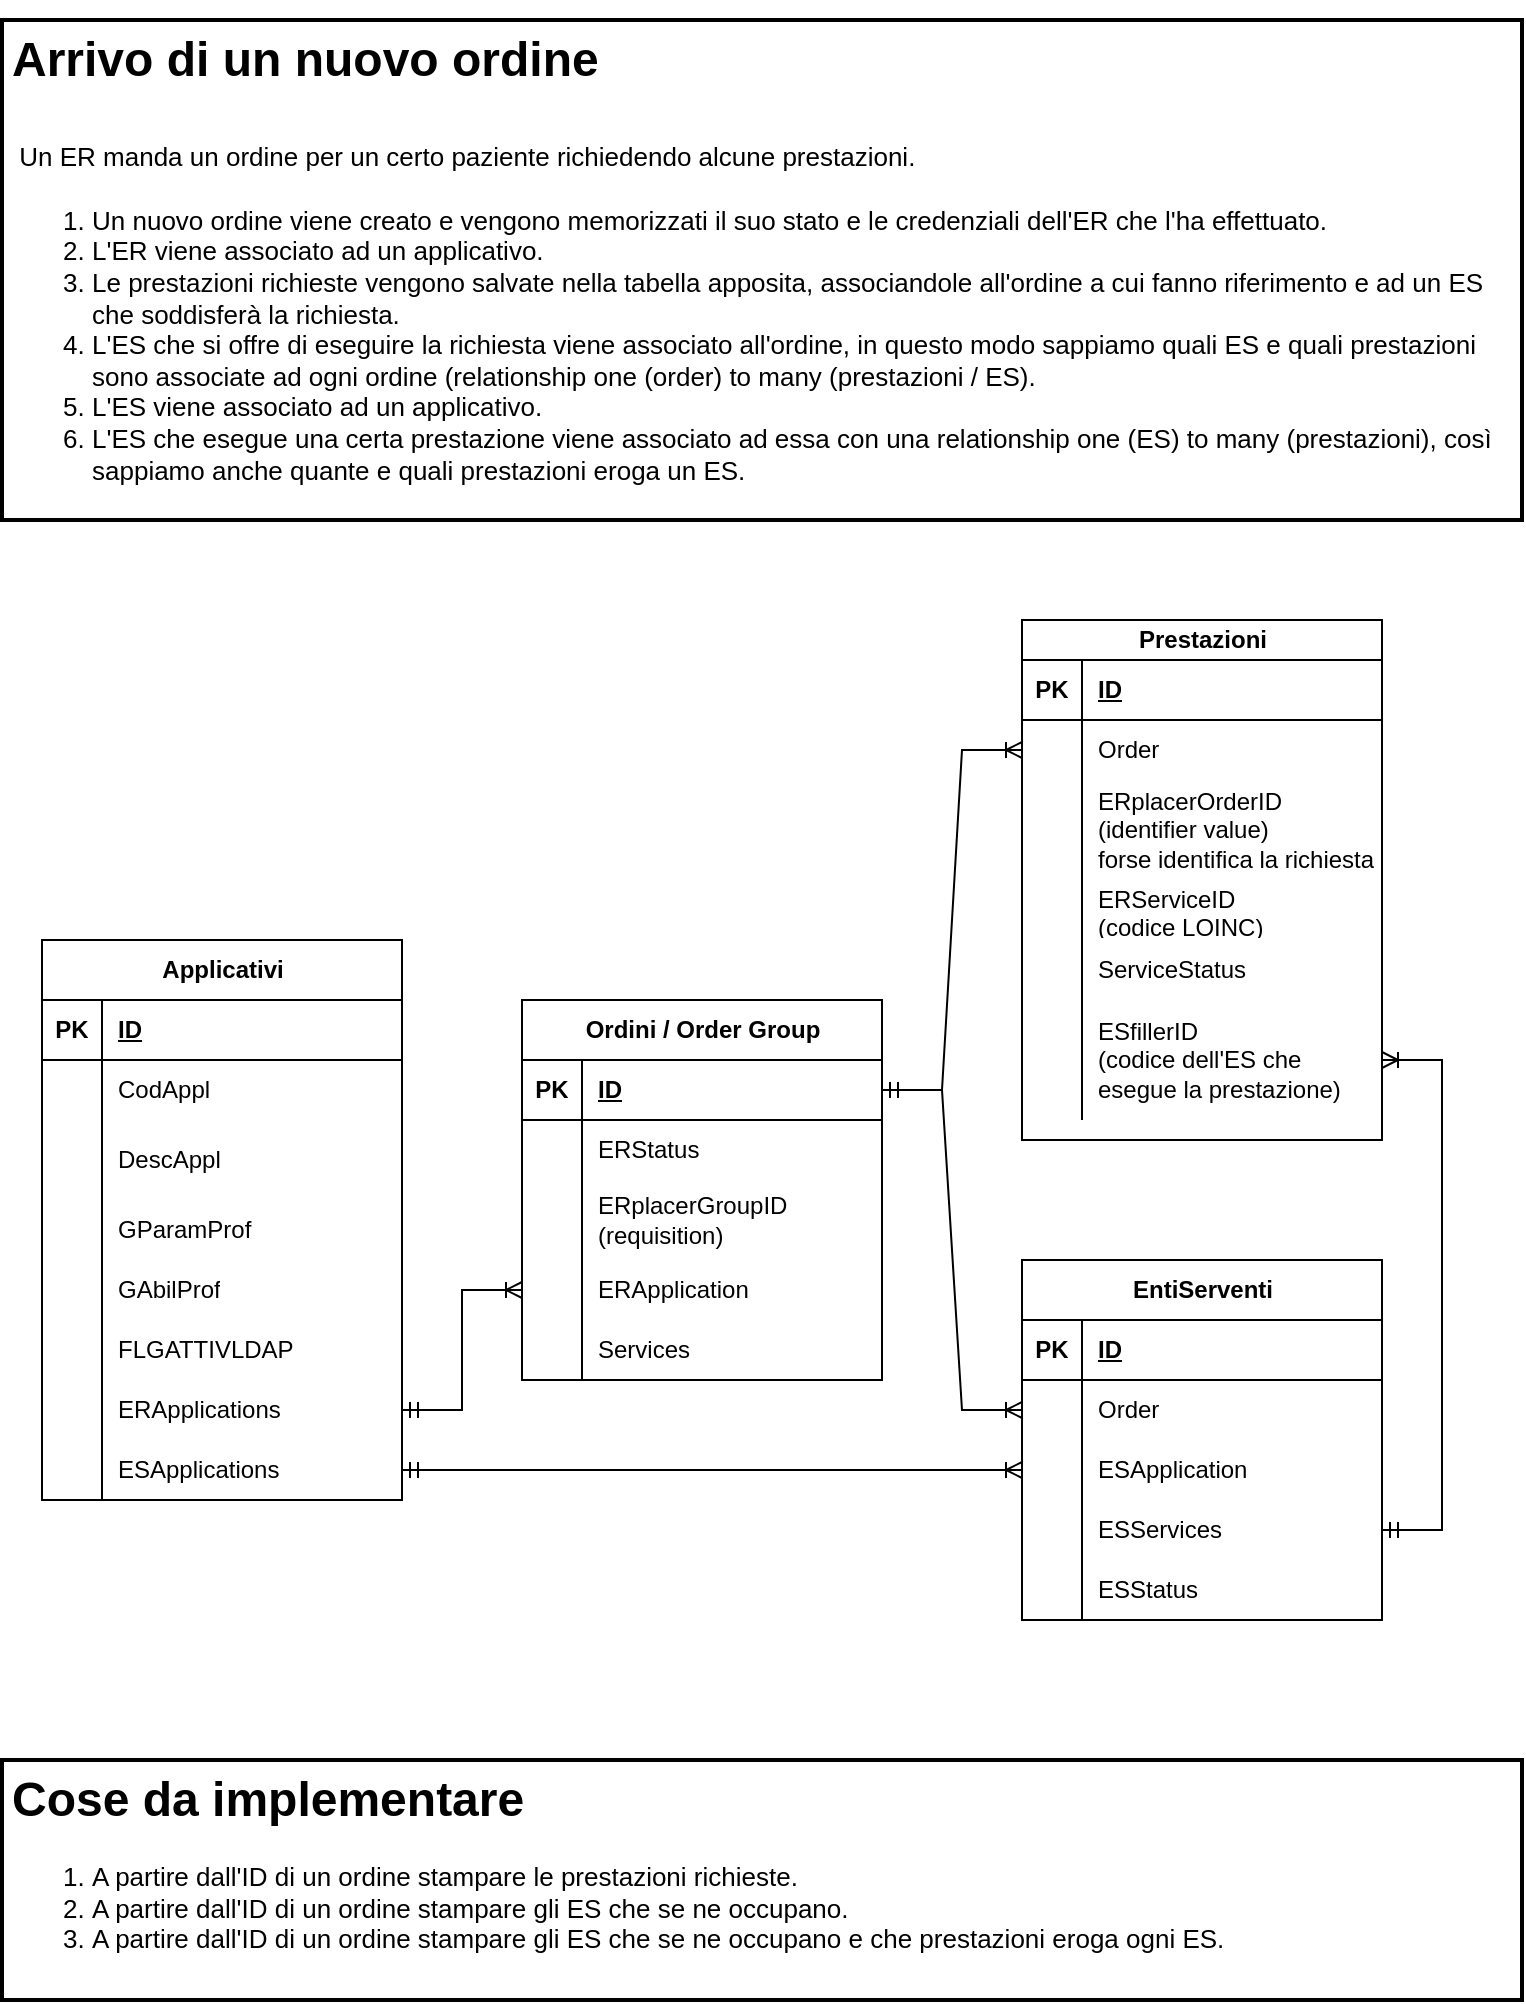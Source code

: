 <mxfile version="21.1.2" type="github">
  <diagram id="C5RBs43oDa-KdzZeNtuy" name="Page-1">
    <mxGraphModel dx="868" dy="952" grid="1" gridSize="10" guides="1" tooltips="1" connect="1" arrows="1" fold="1" page="1" pageScale="1" pageWidth="827" pageHeight="1169" math="0" shadow="0">
      <root>
        <mxCell id="WIyWlLk6GJQsqaUBKTNV-0" />
        <mxCell id="WIyWlLk6GJQsqaUBKTNV-1" parent="WIyWlLk6GJQsqaUBKTNV-0" />
        <mxCell id="ccIGnVdBJyadtBcD3m43-22" value="Prestazioni" style="shape=table;startSize=20;container=1;collapsible=1;childLayout=tableLayout;fixedRows=1;rowLines=0;fontStyle=1;align=center;resizeLast=1;html=1;" vertex="1" parent="WIyWlLk6GJQsqaUBKTNV-1">
          <mxGeometry x="550" y="310" width="180" height="260" as="geometry" />
        </mxCell>
        <mxCell id="ccIGnVdBJyadtBcD3m43-23" value="" style="shape=tableRow;horizontal=0;startSize=0;swimlaneHead=0;swimlaneBody=0;fillColor=none;collapsible=0;dropTarget=0;points=[[0,0.5],[1,0.5]];portConstraint=eastwest;top=0;left=0;right=0;bottom=1;" vertex="1" parent="ccIGnVdBJyadtBcD3m43-22">
          <mxGeometry y="20" width="180" height="30" as="geometry" />
        </mxCell>
        <mxCell id="ccIGnVdBJyadtBcD3m43-24" value="PK" style="shape=partialRectangle;connectable=0;fillColor=none;top=0;left=0;bottom=0;right=0;fontStyle=1;overflow=hidden;whiteSpace=wrap;html=1;" vertex="1" parent="ccIGnVdBJyadtBcD3m43-23">
          <mxGeometry width="30" height="30" as="geometry">
            <mxRectangle width="30" height="30" as="alternateBounds" />
          </mxGeometry>
        </mxCell>
        <mxCell id="ccIGnVdBJyadtBcD3m43-25" value="ID" style="shape=partialRectangle;connectable=0;fillColor=none;top=0;left=0;bottom=0;right=0;align=left;spacingLeft=6;fontStyle=5;overflow=hidden;whiteSpace=wrap;html=1;" vertex="1" parent="ccIGnVdBJyadtBcD3m43-23">
          <mxGeometry x="30" width="150" height="30" as="geometry">
            <mxRectangle width="150" height="30" as="alternateBounds" />
          </mxGeometry>
        </mxCell>
        <mxCell id="ccIGnVdBJyadtBcD3m43-64" value="" style="shape=tableRow;horizontal=0;startSize=0;swimlaneHead=0;swimlaneBody=0;fillColor=none;collapsible=0;dropTarget=0;points=[[0,0.5],[1,0.5]];portConstraint=eastwest;top=0;left=0;right=0;bottom=0;" vertex="1" parent="ccIGnVdBJyadtBcD3m43-22">
          <mxGeometry y="50" width="180" height="30" as="geometry" />
        </mxCell>
        <mxCell id="ccIGnVdBJyadtBcD3m43-65" value="" style="shape=partialRectangle;connectable=0;fillColor=none;top=0;left=0;bottom=0;right=0;editable=1;overflow=hidden;whiteSpace=wrap;html=1;" vertex="1" parent="ccIGnVdBJyadtBcD3m43-64">
          <mxGeometry width="30" height="30" as="geometry">
            <mxRectangle width="30" height="30" as="alternateBounds" />
          </mxGeometry>
        </mxCell>
        <mxCell id="ccIGnVdBJyadtBcD3m43-66" value="Order" style="shape=partialRectangle;connectable=0;fillColor=none;top=0;left=0;bottom=0;right=0;align=left;spacingLeft=6;overflow=hidden;whiteSpace=wrap;html=1;" vertex="1" parent="ccIGnVdBJyadtBcD3m43-64">
          <mxGeometry x="30" width="150" height="30" as="geometry">
            <mxRectangle width="150" height="30" as="alternateBounds" />
          </mxGeometry>
        </mxCell>
        <mxCell id="ccIGnVdBJyadtBcD3m43-26" value="" style="shape=tableRow;horizontal=0;startSize=0;swimlaneHead=0;swimlaneBody=0;fillColor=none;collapsible=0;dropTarget=0;points=[[0,0.5],[1,0.5]];portConstraint=eastwest;top=0;left=0;right=0;bottom=0;" vertex="1" parent="ccIGnVdBJyadtBcD3m43-22">
          <mxGeometry y="80" width="180" height="50" as="geometry" />
        </mxCell>
        <mxCell id="ccIGnVdBJyadtBcD3m43-27" value="" style="shape=partialRectangle;connectable=0;fillColor=none;top=0;left=0;bottom=0;right=0;editable=1;overflow=hidden;whiteSpace=wrap;html=1;" vertex="1" parent="ccIGnVdBJyadtBcD3m43-26">
          <mxGeometry width="30" height="50" as="geometry">
            <mxRectangle width="30" height="50" as="alternateBounds" />
          </mxGeometry>
        </mxCell>
        <mxCell id="ccIGnVdBJyadtBcD3m43-28" value="ERplacerOrderID&lt;br&gt;(identifier value)&amp;nbsp;&lt;br&gt;forse identifica la richiesta" style="shape=partialRectangle;connectable=0;fillColor=none;top=0;left=0;bottom=0;right=0;align=left;spacingLeft=6;overflow=hidden;whiteSpace=wrap;html=1;" vertex="1" parent="ccIGnVdBJyadtBcD3m43-26">
          <mxGeometry x="30" width="150" height="50" as="geometry">
            <mxRectangle width="150" height="50" as="alternateBounds" />
          </mxGeometry>
        </mxCell>
        <mxCell id="ccIGnVdBJyadtBcD3m43-29" value="" style="shape=tableRow;horizontal=0;startSize=0;swimlaneHead=0;swimlaneBody=0;fillColor=none;collapsible=0;dropTarget=0;points=[[0,0.5],[1,0.5]];portConstraint=eastwest;top=0;left=0;right=0;bottom=0;" vertex="1" parent="ccIGnVdBJyadtBcD3m43-22">
          <mxGeometry y="130" width="180" height="30" as="geometry" />
        </mxCell>
        <mxCell id="ccIGnVdBJyadtBcD3m43-30" value="" style="shape=partialRectangle;connectable=0;fillColor=none;top=0;left=0;bottom=0;right=0;editable=1;overflow=hidden;whiteSpace=wrap;html=1;" vertex="1" parent="ccIGnVdBJyadtBcD3m43-29">
          <mxGeometry width="30" height="30" as="geometry">
            <mxRectangle width="30" height="30" as="alternateBounds" />
          </mxGeometry>
        </mxCell>
        <mxCell id="ccIGnVdBJyadtBcD3m43-31" value="ERServiceID&lt;br&gt;(codice LOINC)" style="shape=partialRectangle;connectable=0;fillColor=none;top=0;left=0;bottom=0;right=0;align=left;spacingLeft=6;overflow=hidden;whiteSpace=wrap;html=1;" vertex="1" parent="ccIGnVdBJyadtBcD3m43-29">
          <mxGeometry x="30" width="150" height="30" as="geometry">
            <mxRectangle width="150" height="30" as="alternateBounds" />
          </mxGeometry>
        </mxCell>
        <mxCell id="ccIGnVdBJyadtBcD3m43-32" value="" style="shape=tableRow;horizontal=0;startSize=0;swimlaneHead=0;swimlaneBody=0;fillColor=none;collapsible=0;dropTarget=0;points=[[0,0.5],[1,0.5]];portConstraint=eastwest;top=0;left=0;right=0;bottom=0;" vertex="1" parent="ccIGnVdBJyadtBcD3m43-22">
          <mxGeometry y="160" width="180" height="30" as="geometry" />
        </mxCell>
        <mxCell id="ccIGnVdBJyadtBcD3m43-33" value="" style="shape=partialRectangle;connectable=0;fillColor=none;top=0;left=0;bottom=0;right=0;editable=1;overflow=hidden;whiteSpace=wrap;html=1;" vertex="1" parent="ccIGnVdBJyadtBcD3m43-32">
          <mxGeometry width="30" height="30" as="geometry">
            <mxRectangle width="30" height="30" as="alternateBounds" />
          </mxGeometry>
        </mxCell>
        <mxCell id="ccIGnVdBJyadtBcD3m43-34" value="ServiceStatus" style="shape=partialRectangle;connectable=0;fillColor=none;top=0;left=0;bottom=0;right=0;align=left;spacingLeft=6;overflow=hidden;whiteSpace=wrap;html=1;" vertex="1" parent="ccIGnVdBJyadtBcD3m43-32">
          <mxGeometry x="30" width="150" height="30" as="geometry">
            <mxRectangle width="150" height="30" as="alternateBounds" />
          </mxGeometry>
        </mxCell>
        <mxCell id="ccIGnVdBJyadtBcD3m43-124" value="" style="shape=tableRow;horizontal=0;startSize=0;swimlaneHead=0;swimlaneBody=0;fillColor=none;collapsible=0;dropTarget=0;points=[[0,0.5],[1,0.5]];portConstraint=eastwest;top=0;left=0;right=0;bottom=0;" vertex="1" parent="ccIGnVdBJyadtBcD3m43-22">
          <mxGeometry y="190" width="180" height="60" as="geometry" />
        </mxCell>
        <mxCell id="ccIGnVdBJyadtBcD3m43-125" value="" style="shape=partialRectangle;connectable=0;fillColor=none;top=0;left=0;bottom=0;right=0;editable=1;overflow=hidden;whiteSpace=wrap;html=1;" vertex="1" parent="ccIGnVdBJyadtBcD3m43-124">
          <mxGeometry width="30" height="60" as="geometry">
            <mxRectangle width="30" height="60" as="alternateBounds" />
          </mxGeometry>
        </mxCell>
        <mxCell id="ccIGnVdBJyadtBcD3m43-126" value="ESfillerID&lt;br&gt;(codice dell&#39;ES che esegue la prestazione)" style="shape=partialRectangle;connectable=0;fillColor=none;top=0;left=0;bottom=0;right=0;align=left;spacingLeft=6;overflow=hidden;whiteSpace=wrap;html=1;" vertex="1" parent="ccIGnVdBJyadtBcD3m43-124">
          <mxGeometry x="30" width="150" height="60" as="geometry">
            <mxRectangle width="150" height="60" as="alternateBounds" />
          </mxGeometry>
        </mxCell>
        <mxCell id="ccIGnVdBJyadtBcD3m43-35" value="Ordini / Order Group" style="shape=table;startSize=30;container=1;collapsible=1;childLayout=tableLayout;fixedRows=1;rowLines=0;fontStyle=1;align=center;resizeLast=1;html=1;" vertex="1" parent="WIyWlLk6GJQsqaUBKTNV-1">
          <mxGeometry x="300" y="500" width="180" height="190" as="geometry" />
        </mxCell>
        <mxCell id="ccIGnVdBJyadtBcD3m43-36" value="" style="shape=tableRow;horizontal=0;startSize=0;swimlaneHead=0;swimlaneBody=0;fillColor=none;collapsible=0;dropTarget=0;points=[[0,0.5],[1,0.5]];portConstraint=eastwest;top=0;left=0;right=0;bottom=1;" vertex="1" parent="ccIGnVdBJyadtBcD3m43-35">
          <mxGeometry y="30" width="180" height="30" as="geometry" />
        </mxCell>
        <mxCell id="ccIGnVdBJyadtBcD3m43-37" value="PK" style="shape=partialRectangle;connectable=0;fillColor=none;top=0;left=0;bottom=0;right=0;fontStyle=1;overflow=hidden;whiteSpace=wrap;html=1;" vertex="1" parent="ccIGnVdBJyadtBcD3m43-36">
          <mxGeometry width="30" height="30" as="geometry">
            <mxRectangle width="30" height="30" as="alternateBounds" />
          </mxGeometry>
        </mxCell>
        <mxCell id="ccIGnVdBJyadtBcD3m43-38" value="ID" style="shape=partialRectangle;connectable=0;fillColor=none;top=0;left=0;bottom=0;right=0;align=left;spacingLeft=6;fontStyle=5;overflow=hidden;whiteSpace=wrap;html=1;" vertex="1" parent="ccIGnVdBJyadtBcD3m43-36">
          <mxGeometry x="30" width="150" height="30" as="geometry">
            <mxRectangle width="150" height="30" as="alternateBounds" />
          </mxGeometry>
        </mxCell>
        <mxCell id="ccIGnVdBJyadtBcD3m43-39" value="" style="shape=tableRow;horizontal=0;startSize=0;swimlaneHead=0;swimlaneBody=0;fillColor=none;collapsible=0;dropTarget=0;points=[[0,0.5],[1,0.5]];portConstraint=eastwest;top=0;left=0;right=0;bottom=0;" vertex="1" parent="ccIGnVdBJyadtBcD3m43-35">
          <mxGeometry y="60" width="180" height="30" as="geometry" />
        </mxCell>
        <mxCell id="ccIGnVdBJyadtBcD3m43-40" value="" style="shape=partialRectangle;connectable=0;fillColor=none;top=0;left=0;bottom=0;right=0;editable=1;overflow=hidden;whiteSpace=wrap;html=1;" vertex="1" parent="ccIGnVdBJyadtBcD3m43-39">
          <mxGeometry width="30" height="30" as="geometry">
            <mxRectangle width="30" height="30" as="alternateBounds" />
          </mxGeometry>
        </mxCell>
        <mxCell id="ccIGnVdBJyadtBcD3m43-41" value="ERStatus" style="shape=partialRectangle;connectable=0;fillColor=none;top=0;left=0;bottom=0;right=0;align=left;spacingLeft=6;overflow=hidden;whiteSpace=wrap;html=1;" vertex="1" parent="ccIGnVdBJyadtBcD3m43-39">
          <mxGeometry x="30" width="150" height="30" as="geometry">
            <mxRectangle width="150" height="30" as="alternateBounds" />
          </mxGeometry>
        </mxCell>
        <mxCell id="ccIGnVdBJyadtBcD3m43-42" value="" style="shape=tableRow;horizontal=0;startSize=0;swimlaneHead=0;swimlaneBody=0;fillColor=none;collapsible=0;dropTarget=0;points=[[0,0.5],[1,0.5]];portConstraint=eastwest;top=0;left=0;right=0;bottom=0;" vertex="1" parent="ccIGnVdBJyadtBcD3m43-35">
          <mxGeometry y="90" width="180" height="40" as="geometry" />
        </mxCell>
        <mxCell id="ccIGnVdBJyadtBcD3m43-43" value="" style="shape=partialRectangle;connectable=0;fillColor=none;top=0;left=0;bottom=0;right=0;editable=1;overflow=hidden;whiteSpace=wrap;html=1;" vertex="1" parent="ccIGnVdBJyadtBcD3m43-42">
          <mxGeometry width="30" height="40" as="geometry">
            <mxRectangle width="30" height="40" as="alternateBounds" />
          </mxGeometry>
        </mxCell>
        <mxCell id="ccIGnVdBJyadtBcD3m43-44" value="ERplacerGroupID (requisition)" style="shape=partialRectangle;connectable=0;fillColor=none;top=0;left=0;bottom=0;right=0;align=left;spacingLeft=6;overflow=hidden;whiteSpace=wrap;html=1;" vertex="1" parent="ccIGnVdBJyadtBcD3m43-42">
          <mxGeometry x="30" width="150" height="40" as="geometry">
            <mxRectangle width="150" height="40" as="alternateBounds" />
          </mxGeometry>
        </mxCell>
        <mxCell id="ccIGnVdBJyadtBcD3m43-45" value="" style="shape=tableRow;horizontal=0;startSize=0;swimlaneHead=0;swimlaneBody=0;fillColor=none;collapsible=0;dropTarget=0;points=[[0,0.5],[1,0.5]];portConstraint=eastwest;top=0;left=0;right=0;bottom=0;" vertex="1" parent="ccIGnVdBJyadtBcD3m43-35">
          <mxGeometry y="130" width="180" height="30" as="geometry" />
        </mxCell>
        <mxCell id="ccIGnVdBJyadtBcD3m43-46" value="" style="shape=partialRectangle;connectable=0;fillColor=none;top=0;left=0;bottom=0;right=0;editable=1;overflow=hidden;whiteSpace=wrap;html=1;" vertex="1" parent="ccIGnVdBJyadtBcD3m43-45">
          <mxGeometry width="30" height="30" as="geometry">
            <mxRectangle width="30" height="30" as="alternateBounds" />
          </mxGeometry>
        </mxCell>
        <mxCell id="ccIGnVdBJyadtBcD3m43-47" value="ERApplication" style="shape=partialRectangle;connectable=0;fillColor=none;top=0;left=0;bottom=0;right=0;align=left;spacingLeft=6;overflow=hidden;whiteSpace=wrap;html=1;" vertex="1" parent="ccIGnVdBJyadtBcD3m43-45">
          <mxGeometry x="30" width="150" height="30" as="geometry">
            <mxRectangle width="150" height="30" as="alternateBounds" />
          </mxGeometry>
        </mxCell>
        <mxCell id="ccIGnVdBJyadtBcD3m43-61" value="" style="shape=tableRow;horizontal=0;startSize=0;swimlaneHead=0;swimlaneBody=0;fillColor=none;collapsible=0;dropTarget=0;points=[[0,0.5],[1,0.5]];portConstraint=eastwest;top=0;left=0;right=0;bottom=0;" vertex="1" parent="ccIGnVdBJyadtBcD3m43-35">
          <mxGeometry y="160" width="180" height="30" as="geometry" />
        </mxCell>
        <mxCell id="ccIGnVdBJyadtBcD3m43-62" value="" style="shape=partialRectangle;connectable=0;fillColor=none;top=0;left=0;bottom=0;right=0;editable=1;overflow=hidden;whiteSpace=wrap;html=1;" vertex="1" parent="ccIGnVdBJyadtBcD3m43-61">
          <mxGeometry width="30" height="30" as="geometry">
            <mxRectangle width="30" height="30" as="alternateBounds" />
          </mxGeometry>
        </mxCell>
        <mxCell id="ccIGnVdBJyadtBcD3m43-63" value="Services" style="shape=partialRectangle;connectable=0;fillColor=none;top=0;left=0;bottom=0;right=0;align=left;spacingLeft=6;overflow=hidden;whiteSpace=wrap;html=1;" vertex="1" parent="ccIGnVdBJyadtBcD3m43-61">
          <mxGeometry x="30" width="150" height="30" as="geometry">
            <mxRectangle width="150" height="30" as="alternateBounds" />
          </mxGeometry>
        </mxCell>
        <mxCell id="ccIGnVdBJyadtBcD3m43-67" value="EntiServenti" style="shape=table;startSize=30;container=1;collapsible=1;childLayout=tableLayout;fixedRows=1;rowLines=0;fontStyle=1;align=center;resizeLast=1;html=1;" vertex="1" parent="WIyWlLk6GJQsqaUBKTNV-1">
          <mxGeometry x="550" y="630" width="180" height="180" as="geometry" />
        </mxCell>
        <mxCell id="ccIGnVdBJyadtBcD3m43-68" value="" style="shape=tableRow;horizontal=0;startSize=0;swimlaneHead=0;swimlaneBody=0;fillColor=none;collapsible=0;dropTarget=0;points=[[0,0.5],[1,0.5]];portConstraint=eastwest;top=0;left=0;right=0;bottom=1;" vertex="1" parent="ccIGnVdBJyadtBcD3m43-67">
          <mxGeometry y="30" width="180" height="30" as="geometry" />
        </mxCell>
        <mxCell id="ccIGnVdBJyadtBcD3m43-69" value="PK" style="shape=partialRectangle;connectable=0;fillColor=none;top=0;left=0;bottom=0;right=0;fontStyle=1;overflow=hidden;whiteSpace=wrap;html=1;" vertex="1" parent="ccIGnVdBJyadtBcD3m43-68">
          <mxGeometry width="30" height="30" as="geometry">
            <mxRectangle width="30" height="30" as="alternateBounds" />
          </mxGeometry>
        </mxCell>
        <mxCell id="ccIGnVdBJyadtBcD3m43-70" value="ID" style="shape=partialRectangle;connectable=0;fillColor=none;top=0;left=0;bottom=0;right=0;align=left;spacingLeft=6;fontStyle=5;overflow=hidden;whiteSpace=wrap;html=1;" vertex="1" parent="ccIGnVdBJyadtBcD3m43-68">
          <mxGeometry x="30" width="150" height="30" as="geometry">
            <mxRectangle width="150" height="30" as="alternateBounds" />
          </mxGeometry>
        </mxCell>
        <mxCell id="ccIGnVdBJyadtBcD3m43-71" value="" style="shape=tableRow;horizontal=0;startSize=0;swimlaneHead=0;swimlaneBody=0;fillColor=none;collapsible=0;dropTarget=0;points=[[0,0.5],[1,0.5]];portConstraint=eastwest;top=0;left=0;right=0;bottom=0;" vertex="1" parent="ccIGnVdBJyadtBcD3m43-67">
          <mxGeometry y="60" width="180" height="30" as="geometry" />
        </mxCell>
        <mxCell id="ccIGnVdBJyadtBcD3m43-72" value="" style="shape=partialRectangle;connectable=0;fillColor=none;top=0;left=0;bottom=0;right=0;editable=1;overflow=hidden;whiteSpace=wrap;html=1;" vertex="1" parent="ccIGnVdBJyadtBcD3m43-71">
          <mxGeometry width="30" height="30" as="geometry">
            <mxRectangle width="30" height="30" as="alternateBounds" />
          </mxGeometry>
        </mxCell>
        <mxCell id="ccIGnVdBJyadtBcD3m43-73" value="Order" style="shape=partialRectangle;connectable=0;fillColor=none;top=0;left=0;bottom=0;right=0;align=left;spacingLeft=6;overflow=hidden;whiteSpace=wrap;html=1;" vertex="1" parent="ccIGnVdBJyadtBcD3m43-71">
          <mxGeometry x="30" width="150" height="30" as="geometry">
            <mxRectangle width="150" height="30" as="alternateBounds" />
          </mxGeometry>
        </mxCell>
        <mxCell id="ccIGnVdBJyadtBcD3m43-80" value="" style="shape=tableRow;horizontal=0;startSize=0;swimlaneHead=0;swimlaneBody=0;fillColor=none;collapsible=0;dropTarget=0;points=[[0,0.5],[1,0.5]];portConstraint=eastwest;top=0;left=0;right=0;bottom=0;" vertex="1" parent="ccIGnVdBJyadtBcD3m43-67">
          <mxGeometry y="90" width="180" height="30" as="geometry" />
        </mxCell>
        <mxCell id="ccIGnVdBJyadtBcD3m43-81" value="" style="shape=partialRectangle;connectable=0;fillColor=none;top=0;left=0;bottom=0;right=0;editable=1;overflow=hidden;whiteSpace=wrap;html=1;" vertex="1" parent="ccIGnVdBJyadtBcD3m43-80">
          <mxGeometry width="30" height="30" as="geometry">
            <mxRectangle width="30" height="30" as="alternateBounds" />
          </mxGeometry>
        </mxCell>
        <mxCell id="ccIGnVdBJyadtBcD3m43-82" value="ESApplication" style="shape=partialRectangle;connectable=0;fillColor=none;top=0;left=0;bottom=0;right=0;align=left;spacingLeft=6;overflow=hidden;whiteSpace=wrap;html=1;" vertex="1" parent="ccIGnVdBJyadtBcD3m43-80">
          <mxGeometry x="30" width="150" height="30" as="geometry">
            <mxRectangle width="150" height="30" as="alternateBounds" />
          </mxGeometry>
        </mxCell>
        <mxCell id="ccIGnVdBJyadtBcD3m43-131" value="" style="shape=tableRow;horizontal=0;startSize=0;swimlaneHead=0;swimlaneBody=0;fillColor=none;collapsible=0;dropTarget=0;points=[[0,0.5],[1,0.5]];portConstraint=eastwest;top=0;left=0;right=0;bottom=0;" vertex="1" parent="ccIGnVdBJyadtBcD3m43-67">
          <mxGeometry y="120" width="180" height="30" as="geometry" />
        </mxCell>
        <mxCell id="ccIGnVdBJyadtBcD3m43-132" value="" style="shape=partialRectangle;connectable=0;fillColor=none;top=0;left=0;bottom=0;right=0;editable=1;overflow=hidden;whiteSpace=wrap;html=1;" vertex="1" parent="ccIGnVdBJyadtBcD3m43-131">
          <mxGeometry width="30" height="30" as="geometry">
            <mxRectangle width="30" height="30" as="alternateBounds" />
          </mxGeometry>
        </mxCell>
        <mxCell id="ccIGnVdBJyadtBcD3m43-133" value="ESServices" style="shape=partialRectangle;connectable=0;fillColor=none;top=0;left=0;bottom=0;right=0;align=left;spacingLeft=6;overflow=hidden;whiteSpace=wrap;html=1;" vertex="1" parent="ccIGnVdBJyadtBcD3m43-131">
          <mxGeometry x="30" width="150" height="30" as="geometry">
            <mxRectangle width="150" height="30" as="alternateBounds" />
          </mxGeometry>
        </mxCell>
        <mxCell id="ccIGnVdBJyadtBcD3m43-137" value="" style="shape=tableRow;horizontal=0;startSize=0;swimlaneHead=0;swimlaneBody=0;fillColor=none;collapsible=0;dropTarget=0;points=[[0,0.5],[1,0.5]];portConstraint=eastwest;top=0;left=0;right=0;bottom=0;" vertex="1" parent="ccIGnVdBJyadtBcD3m43-67">
          <mxGeometry y="150" width="180" height="30" as="geometry" />
        </mxCell>
        <mxCell id="ccIGnVdBJyadtBcD3m43-138" value="" style="shape=partialRectangle;connectable=0;fillColor=none;top=0;left=0;bottom=0;right=0;editable=1;overflow=hidden;whiteSpace=wrap;html=1;" vertex="1" parent="ccIGnVdBJyadtBcD3m43-137">
          <mxGeometry width="30" height="30" as="geometry">
            <mxRectangle width="30" height="30" as="alternateBounds" />
          </mxGeometry>
        </mxCell>
        <mxCell id="ccIGnVdBJyadtBcD3m43-139" value="ESStatus" style="shape=partialRectangle;connectable=0;fillColor=none;top=0;left=0;bottom=0;right=0;align=left;spacingLeft=6;overflow=hidden;whiteSpace=wrap;html=1;" vertex="1" parent="ccIGnVdBJyadtBcD3m43-137">
          <mxGeometry x="30" width="150" height="30" as="geometry">
            <mxRectangle width="150" height="30" as="alternateBounds" />
          </mxGeometry>
        </mxCell>
        <mxCell id="ccIGnVdBJyadtBcD3m43-97" value="" style="edgeStyle=entityRelationEdgeStyle;fontSize=12;html=1;endArrow=ERoneToMany;startArrow=ERmandOne;rounded=0;exitX=1;exitY=0.5;exitDx=0;exitDy=0;entryX=0;entryY=0.5;entryDx=0;entryDy=0;" edge="1" parent="WIyWlLk6GJQsqaUBKTNV-1" source="ccIGnVdBJyadtBcD3m43-36" target="ccIGnVdBJyadtBcD3m43-64">
          <mxGeometry width="100" height="100" relative="1" as="geometry">
            <mxPoint x="520" y="520" as="sourcePoint" />
            <mxPoint x="620" y="420" as="targetPoint" />
          </mxGeometry>
        </mxCell>
        <mxCell id="ccIGnVdBJyadtBcD3m43-98" value="&lt;h1&gt;&lt;span style=&quot;background-color: initial;&quot;&gt;Arrivo di un nuovo ordine&lt;/span&gt;&lt;span style=&quot;background-color: initial; font-size: 12px; font-weight: normal;&quot;&gt;&amp;nbsp;&lt;/span&gt;&lt;/h1&gt;&lt;h1&gt;&lt;span style=&quot;background-color: initial; font-weight: normal;&quot;&gt;&lt;font style=&quot;font-size: 13px;&quot;&gt;&lt;span style=&quot;white-space: pre;&quot;&gt;	&lt;/span&gt;Un ER manda un ordine per un certo paziente richiedendo alcune prestazioni. &lt;br&gt;&lt;ol&gt;&lt;li&gt;&lt;span style=&quot;background-color: initial; font-weight: normal;&quot;&gt;&lt;font style=&quot;font-size: 13px;&quot;&gt;Un nuovo ordine viene creato e vengono memorizzati il suo stato e le credenziali dell&#39;ER che l&#39;ha effettuato.&amp;nbsp;&lt;/font&gt;&lt;/span&gt;&lt;/li&gt;&lt;li style=&quot;border-color: var(--border-color);&quot;&gt;L&#39;ER viene associato ad un applicativo.&amp;nbsp;&lt;/li&gt;&lt;li&gt;&lt;font style=&quot;font-size: 13px;&quot;&gt;Le prestazioni richieste vengono salvate nella tabella apposita, associandole all&#39;ordine a cui fanno riferimento e ad un ES che soddisferà la richiesta.&amp;nbsp;&lt;/font&gt;&lt;/li&gt;&lt;li&gt;&lt;span style=&quot;background-color: initial; font-weight: normal;&quot;&gt;&lt;font style=&quot;font-size: 13px;&quot;&gt;L&#39;ES che si offre di eseguire la richiesta viene associato all&#39;ordine, in questo modo sappiamo quali ES e quali prestazioni sono associate ad ogni ordine (relationship one (order) to many (prestazioni / ES).&lt;/font&gt;&lt;/span&gt;&lt;/li&gt;&lt;li&gt;&lt;span style=&quot;background-color: initial; font-weight: normal;&quot;&gt;&lt;font style=&quot;font-size: 13px;&quot;&gt;L&#39;ES viene associato ad un applicativo.&lt;/font&gt;&lt;/span&gt;&lt;/li&gt;&lt;li&gt;&lt;span style=&quot;background-color: initial; font-weight: normal;&quot;&gt;&lt;font style=&quot;font-size: 13px;&quot;&gt;L&#39;ES che esegue una certa prestazione viene associato ad essa con una relationship one (ES) to many (prestazioni), così sappiamo anche quante e quali prestazioni eroga un ES.&lt;/font&gt;&lt;/span&gt;&lt;/li&gt;&lt;/ol&gt;&lt;/font&gt;&lt;/span&gt;&lt;/h1&gt;" style="text;html=1;spacing=5;spacingTop=-20;whiteSpace=wrap;overflow=hidden;rounded=0;fillColor=default;strokeWidth=2;strokeColor=default;" vertex="1" parent="WIyWlLk6GJQsqaUBKTNV-1">
          <mxGeometry x="40" y="10" width="760" height="250" as="geometry" />
        </mxCell>
        <mxCell id="ccIGnVdBJyadtBcD3m43-102" value="" style="edgeStyle=entityRelationEdgeStyle;fontSize=12;html=1;endArrow=ERoneToMany;startArrow=ERmandOne;rounded=0;exitX=1;exitY=0.5;exitDx=0;exitDy=0;" edge="1" parent="WIyWlLk6GJQsqaUBKTNV-1" source="ccIGnVdBJyadtBcD3m43-36" target="ccIGnVdBJyadtBcD3m43-71">
          <mxGeometry width="100" height="100" relative="1" as="geometry">
            <mxPoint x="480" y="365" as="sourcePoint" />
            <mxPoint x="590" y="385" as="targetPoint" />
          </mxGeometry>
        </mxCell>
        <mxCell id="ccIGnVdBJyadtBcD3m43-103" value="Applicativi" style="shape=table;startSize=30;container=1;collapsible=1;childLayout=tableLayout;fixedRows=1;rowLines=0;fontStyle=1;align=center;resizeLast=1;html=1;" vertex="1" parent="WIyWlLk6GJQsqaUBKTNV-1">
          <mxGeometry x="60" y="470" width="180" height="280" as="geometry" />
        </mxCell>
        <mxCell id="ccIGnVdBJyadtBcD3m43-104" value="" style="shape=tableRow;horizontal=0;startSize=0;swimlaneHead=0;swimlaneBody=0;fillColor=none;collapsible=0;dropTarget=0;points=[[0,0.5],[1,0.5]];portConstraint=eastwest;top=0;left=0;right=0;bottom=1;" vertex="1" parent="ccIGnVdBJyadtBcD3m43-103">
          <mxGeometry y="30" width="180" height="30" as="geometry" />
        </mxCell>
        <mxCell id="ccIGnVdBJyadtBcD3m43-105" value="PK" style="shape=partialRectangle;connectable=0;fillColor=none;top=0;left=0;bottom=0;right=0;fontStyle=1;overflow=hidden;whiteSpace=wrap;html=1;" vertex="1" parent="ccIGnVdBJyadtBcD3m43-104">
          <mxGeometry width="30" height="30" as="geometry">
            <mxRectangle width="30" height="30" as="alternateBounds" />
          </mxGeometry>
        </mxCell>
        <mxCell id="ccIGnVdBJyadtBcD3m43-106" value="ID" style="shape=partialRectangle;connectable=0;fillColor=none;top=0;left=0;bottom=0;right=0;align=left;spacingLeft=6;fontStyle=5;overflow=hidden;whiteSpace=wrap;html=1;" vertex="1" parent="ccIGnVdBJyadtBcD3m43-104">
          <mxGeometry x="30" width="150" height="30" as="geometry">
            <mxRectangle width="150" height="30" as="alternateBounds" />
          </mxGeometry>
        </mxCell>
        <mxCell id="ccIGnVdBJyadtBcD3m43-107" value="" style="shape=tableRow;horizontal=0;startSize=0;swimlaneHead=0;swimlaneBody=0;fillColor=none;collapsible=0;dropTarget=0;points=[[0,0.5],[1,0.5]];portConstraint=eastwest;top=0;left=0;right=0;bottom=0;" vertex="1" parent="ccIGnVdBJyadtBcD3m43-103">
          <mxGeometry y="60" width="180" height="30" as="geometry" />
        </mxCell>
        <mxCell id="ccIGnVdBJyadtBcD3m43-108" value="" style="shape=partialRectangle;connectable=0;fillColor=none;top=0;left=0;bottom=0;right=0;editable=1;overflow=hidden;whiteSpace=wrap;html=1;" vertex="1" parent="ccIGnVdBJyadtBcD3m43-107">
          <mxGeometry width="30" height="30" as="geometry">
            <mxRectangle width="30" height="30" as="alternateBounds" />
          </mxGeometry>
        </mxCell>
        <mxCell id="ccIGnVdBJyadtBcD3m43-109" value="CodAppl" style="shape=partialRectangle;connectable=0;fillColor=none;top=0;left=0;bottom=0;right=0;align=left;spacingLeft=6;overflow=hidden;whiteSpace=wrap;html=1;" vertex="1" parent="ccIGnVdBJyadtBcD3m43-107">
          <mxGeometry x="30" width="150" height="30" as="geometry">
            <mxRectangle width="150" height="30" as="alternateBounds" />
          </mxGeometry>
        </mxCell>
        <mxCell id="ccIGnVdBJyadtBcD3m43-110" value="" style="shape=tableRow;horizontal=0;startSize=0;swimlaneHead=0;swimlaneBody=0;fillColor=none;collapsible=0;dropTarget=0;points=[[0,0.5],[1,0.5]];portConstraint=eastwest;top=0;left=0;right=0;bottom=0;" vertex="1" parent="ccIGnVdBJyadtBcD3m43-103">
          <mxGeometry y="90" width="180" height="40" as="geometry" />
        </mxCell>
        <mxCell id="ccIGnVdBJyadtBcD3m43-111" value="" style="shape=partialRectangle;connectable=0;fillColor=none;top=0;left=0;bottom=0;right=0;editable=1;overflow=hidden;whiteSpace=wrap;html=1;" vertex="1" parent="ccIGnVdBJyadtBcD3m43-110">
          <mxGeometry width="30" height="40" as="geometry">
            <mxRectangle width="30" height="40" as="alternateBounds" />
          </mxGeometry>
        </mxCell>
        <mxCell id="ccIGnVdBJyadtBcD3m43-112" value="DescAppl" style="shape=partialRectangle;connectable=0;fillColor=none;top=0;left=0;bottom=0;right=0;align=left;spacingLeft=6;overflow=hidden;whiteSpace=wrap;html=1;" vertex="1" parent="ccIGnVdBJyadtBcD3m43-110">
          <mxGeometry x="30" width="150" height="40" as="geometry">
            <mxRectangle width="150" height="40" as="alternateBounds" />
          </mxGeometry>
        </mxCell>
        <mxCell id="ccIGnVdBJyadtBcD3m43-113" value="" style="shape=tableRow;horizontal=0;startSize=0;swimlaneHead=0;swimlaneBody=0;fillColor=none;collapsible=0;dropTarget=0;points=[[0,0.5],[1,0.5]];portConstraint=eastwest;top=0;left=0;right=0;bottom=0;" vertex="1" parent="ccIGnVdBJyadtBcD3m43-103">
          <mxGeometry y="130" width="180" height="30" as="geometry" />
        </mxCell>
        <mxCell id="ccIGnVdBJyadtBcD3m43-114" value="" style="shape=partialRectangle;connectable=0;fillColor=none;top=0;left=0;bottom=0;right=0;editable=1;overflow=hidden;whiteSpace=wrap;html=1;" vertex="1" parent="ccIGnVdBJyadtBcD3m43-113">
          <mxGeometry width="30" height="30" as="geometry">
            <mxRectangle width="30" height="30" as="alternateBounds" />
          </mxGeometry>
        </mxCell>
        <mxCell id="ccIGnVdBJyadtBcD3m43-115" value="GParamProf" style="shape=partialRectangle;connectable=0;fillColor=none;top=0;left=0;bottom=0;right=0;align=left;spacingLeft=6;overflow=hidden;whiteSpace=wrap;html=1;" vertex="1" parent="ccIGnVdBJyadtBcD3m43-113">
          <mxGeometry x="30" width="150" height="30" as="geometry">
            <mxRectangle width="150" height="30" as="alternateBounds" />
          </mxGeometry>
        </mxCell>
        <mxCell id="ccIGnVdBJyadtBcD3m43-116" value="" style="shape=tableRow;horizontal=0;startSize=0;swimlaneHead=0;swimlaneBody=0;fillColor=none;collapsible=0;dropTarget=0;points=[[0,0.5],[1,0.5]];portConstraint=eastwest;top=0;left=0;right=0;bottom=0;" vertex="1" parent="ccIGnVdBJyadtBcD3m43-103">
          <mxGeometry y="160" width="180" height="30" as="geometry" />
        </mxCell>
        <mxCell id="ccIGnVdBJyadtBcD3m43-117" value="" style="shape=partialRectangle;connectable=0;fillColor=none;top=0;left=0;bottom=0;right=0;editable=1;overflow=hidden;whiteSpace=wrap;html=1;" vertex="1" parent="ccIGnVdBJyadtBcD3m43-116">
          <mxGeometry width="30" height="30" as="geometry">
            <mxRectangle width="30" height="30" as="alternateBounds" />
          </mxGeometry>
        </mxCell>
        <mxCell id="ccIGnVdBJyadtBcD3m43-118" value="GAbilProf" style="shape=partialRectangle;connectable=0;fillColor=none;top=0;left=0;bottom=0;right=0;align=left;spacingLeft=6;overflow=hidden;whiteSpace=wrap;html=1;" vertex="1" parent="ccIGnVdBJyadtBcD3m43-116">
          <mxGeometry x="30" width="150" height="30" as="geometry">
            <mxRectangle width="150" height="30" as="alternateBounds" />
          </mxGeometry>
        </mxCell>
        <mxCell id="ccIGnVdBJyadtBcD3m43-140" value="" style="shape=tableRow;horizontal=0;startSize=0;swimlaneHead=0;swimlaneBody=0;fillColor=none;collapsible=0;dropTarget=0;points=[[0,0.5],[1,0.5]];portConstraint=eastwest;top=0;left=0;right=0;bottom=0;" vertex="1" parent="ccIGnVdBJyadtBcD3m43-103">
          <mxGeometry y="190" width="180" height="30" as="geometry" />
        </mxCell>
        <mxCell id="ccIGnVdBJyadtBcD3m43-141" value="" style="shape=partialRectangle;connectable=0;fillColor=none;top=0;left=0;bottom=0;right=0;editable=1;overflow=hidden;whiteSpace=wrap;html=1;" vertex="1" parent="ccIGnVdBJyadtBcD3m43-140">
          <mxGeometry width="30" height="30" as="geometry">
            <mxRectangle width="30" height="30" as="alternateBounds" />
          </mxGeometry>
        </mxCell>
        <mxCell id="ccIGnVdBJyadtBcD3m43-142" value="FLGATTIVLDAP" style="shape=partialRectangle;connectable=0;fillColor=none;top=0;left=0;bottom=0;right=0;align=left;spacingLeft=6;overflow=hidden;whiteSpace=wrap;html=1;" vertex="1" parent="ccIGnVdBJyadtBcD3m43-140">
          <mxGeometry x="30" width="150" height="30" as="geometry">
            <mxRectangle width="150" height="30" as="alternateBounds" />
          </mxGeometry>
        </mxCell>
        <mxCell id="ccIGnVdBJyadtBcD3m43-143" value="" style="shape=tableRow;horizontal=0;startSize=0;swimlaneHead=0;swimlaneBody=0;fillColor=none;collapsible=0;dropTarget=0;points=[[0,0.5],[1,0.5]];portConstraint=eastwest;top=0;left=0;right=0;bottom=0;" vertex="1" parent="ccIGnVdBJyadtBcD3m43-103">
          <mxGeometry y="220" width="180" height="30" as="geometry" />
        </mxCell>
        <mxCell id="ccIGnVdBJyadtBcD3m43-144" value="" style="shape=partialRectangle;connectable=0;fillColor=none;top=0;left=0;bottom=0;right=0;editable=1;overflow=hidden;whiteSpace=wrap;html=1;" vertex="1" parent="ccIGnVdBJyadtBcD3m43-143">
          <mxGeometry width="30" height="30" as="geometry">
            <mxRectangle width="30" height="30" as="alternateBounds" />
          </mxGeometry>
        </mxCell>
        <mxCell id="ccIGnVdBJyadtBcD3m43-145" value="ERApplications" style="shape=partialRectangle;connectable=0;fillColor=none;top=0;left=0;bottom=0;right=0;align=left;spacingLeft=6;overflow=hidden;whiteSpace=wrap;html=1;" vertex="1" parent="ccIGnVdBJyadtBcD3m43-143">
          <mxGeometry x="30" width="150" height="30" as="geometry">
            <mxRectangle width="150" height="30" as="alternateBounds" />
          </mxGeometry>
        </mxCell>
        <mxCell id="ccIGnVdBJyadtBcD3m43-146" value="" style="shape=tableRow;horizontal=0;startSize=0;swimlaneHead=0;swimlaneBody=0;fillColor=none;collapsible=0;dropTarget=0;points=[[0,0.5],[1,0.5]];portConstraint=eastwest;top=0;left=0;right=0;bottom=0;" vertex="1" parent="ccIGnVdBJyadtBcD3m43-103">
          <mxGeometry y="250" width="180" height="30" as="geometry" />
        </mxCell>
        <mxCell id="ccIGnVdBJyadtBcD3m43-147" value="" style="shape=partialRectangle;connectable=0;fillColor=none;top=0;left=0;bottom=0;right=0;editable=1;overflow=hidden;whiteSpace=wrap;html=1;" vertex="1" parent="ccIGnVdBJyadtBcD3m43-146">
          <mxGeometry width="30" height="30" as="geometry">
            <mxRectangle width="30" height="30" as="alternateBounds" />
          </mxGeometry>
        </mxCell>
        <mxCell id="ccIGnVdBJyadtBcD3m43-148" value="ESApplications" style="shape=partialRectangle;connectable=0;fillColor=none;top=0;left=0;bottom=0;right=0;align=left;spacingLeft=6;overflow=hidden;whiteSpace=wrap;html=1;" vertex="1" parent="ccIGnVdBJyadtBcD3m43-146">
          <mxGeometry x="30" width="150" height="30" as="geometry">
            <mxRectangle width="150" height="30" as="alternateBounds" />
          </mxGeometry>
        </mxCell>
        <mxCell id="ccIGnVdBJyadtBcD3m43-123" value="&lt;h1&gt;&lt;span style=&quot;background-color: initial;&quot;&gt;Cose da implementare&lt;/span&gt;&lt;span style=&quot;background-color: initial; font-size: 12px; font-weight: normal;&quot;&gt;&amp;nbsp;&lt;/span&gt;&amp;nbsp;&lt;/h1&gt;&lt;h1&gt;&lt;span style=&quot;background-color: initial; font-weight: normal;&quot;&gt;&lt;font style=&quot;font-size: 13px;&quot;&gt;&lt;ol&gt;&lt;li&gt;A partire dall&#39;ID di un ordine stampare le prestazioni richieste.&lt;/li&gt;&lt;li style=&quot;border-color: var(--border-color);&quot;&gt;A partire dall&#39;ID di un ordine stampare gli ES che se ne occupano.&lt;/li&gt;&lt;li style=&quot;border-color: var(--border-color);&quot;&gt;A partire dall&#39;ID di un ordine stampare gli ES che se ne occupano e che prestazioni eroga ogni ES.&lt;/li&gt;&lt;/ol&gt;&lt;/font&gt;&lt;/span&gt;&lt;/h1&gt;" style="text;html=1;spacing=5;spacingTop=-20;whiteSpace=wrap;overflow=hidden;rounded=0;fillColor=default;strokeWidth=2;strokeColor=default;" vertex="1" parent="WIyWlLk6GJQsqaUBKTNV-1">
          <mxGeometry x="40" y="880" width="760" height="120" as="geometry" />
        </mxCell>
        <mxCell id="ccIGnVdBJyadtBcD3m43-127" value="" style="edgeStyle=entityRelationEdgeStyle;fontSize=12;html=1;endArrow=ERoneToMany;startArrow=ERmandOne;rounded=0;entryX=1;entryY=0.5;entryDx=0;entryDy=0;exitX=1;exitY=0.5;exitDx=0;exitDy=0;" edge="1" parent="WIyWlLk6GJQsqaUBKTNV-1" source="ccIGnVdBJyadtBcD3m43-131" target="ccIGnVdBJyadtBcD3m43-124">
          <mxGeometry width="100" height="100" relative="1" as="geometry">
            <mxPoint x="780" y="670" as="sourcePoint" />
            <mxPoint x="808" y="760" as="targetPoint" />
          </mxGeometry>
        </mxCell>
        <mxCell id="ccIGnVdBJyadtBcD3m43-149" value="" style="edgeStyle=entityRelationEdgeStyle;fontSize=12;html=1;endArrow=ERoneToMany;startArrow=ERmandOne;rounded=0;entryX=0;entryY=0.5;entryDx=0;entryDy=0;" edge="1" parent="WIyWlLk6GJQsqaUBKTNV-1" source="ccIGnVdBJyadtBcD3m43-143" target="ccIGnVdBJyadtBcD3m43-45">
          <mxGeometry width="100" height="100" relative="1" as="geometry">
            <mxPoint x="280" y="750" as="sourcePoint" />
            <mxPoint x="350" y="910" as="targetPoint" />
          </mxGeometry>
        </mxCell>
        <mxCell id="ccIGnVdBJyadtBcD3m43-150" value="" style="edgeStyle=entityRelationEdgeStyle;fontSize=12;html=1;endArrow=ERoneToMany;startArrow=ERmandOne;rounded=0;entryX=0;entryY=0.5;entryDx=0;entryDy=0;" edge="1" parent="WIyWlLk6GJQsqaUBKTNV-1" source="ccIGnVdBJyadtBcD3m43-146" target="ccIGnVdBJyadtBcD3m43-80">
          <mxGeometry width="100" height="100" relative="1" as="geometry">
            <mxPoint x="500" y="565" as="sourcePoint" />
            <mxPoint x="360" y="800" as="targetPoint" />
          </mxGeometry>
        </mxCell>
      </root>
    </mxGraphModel>
  </diagram>
</mxfile>
